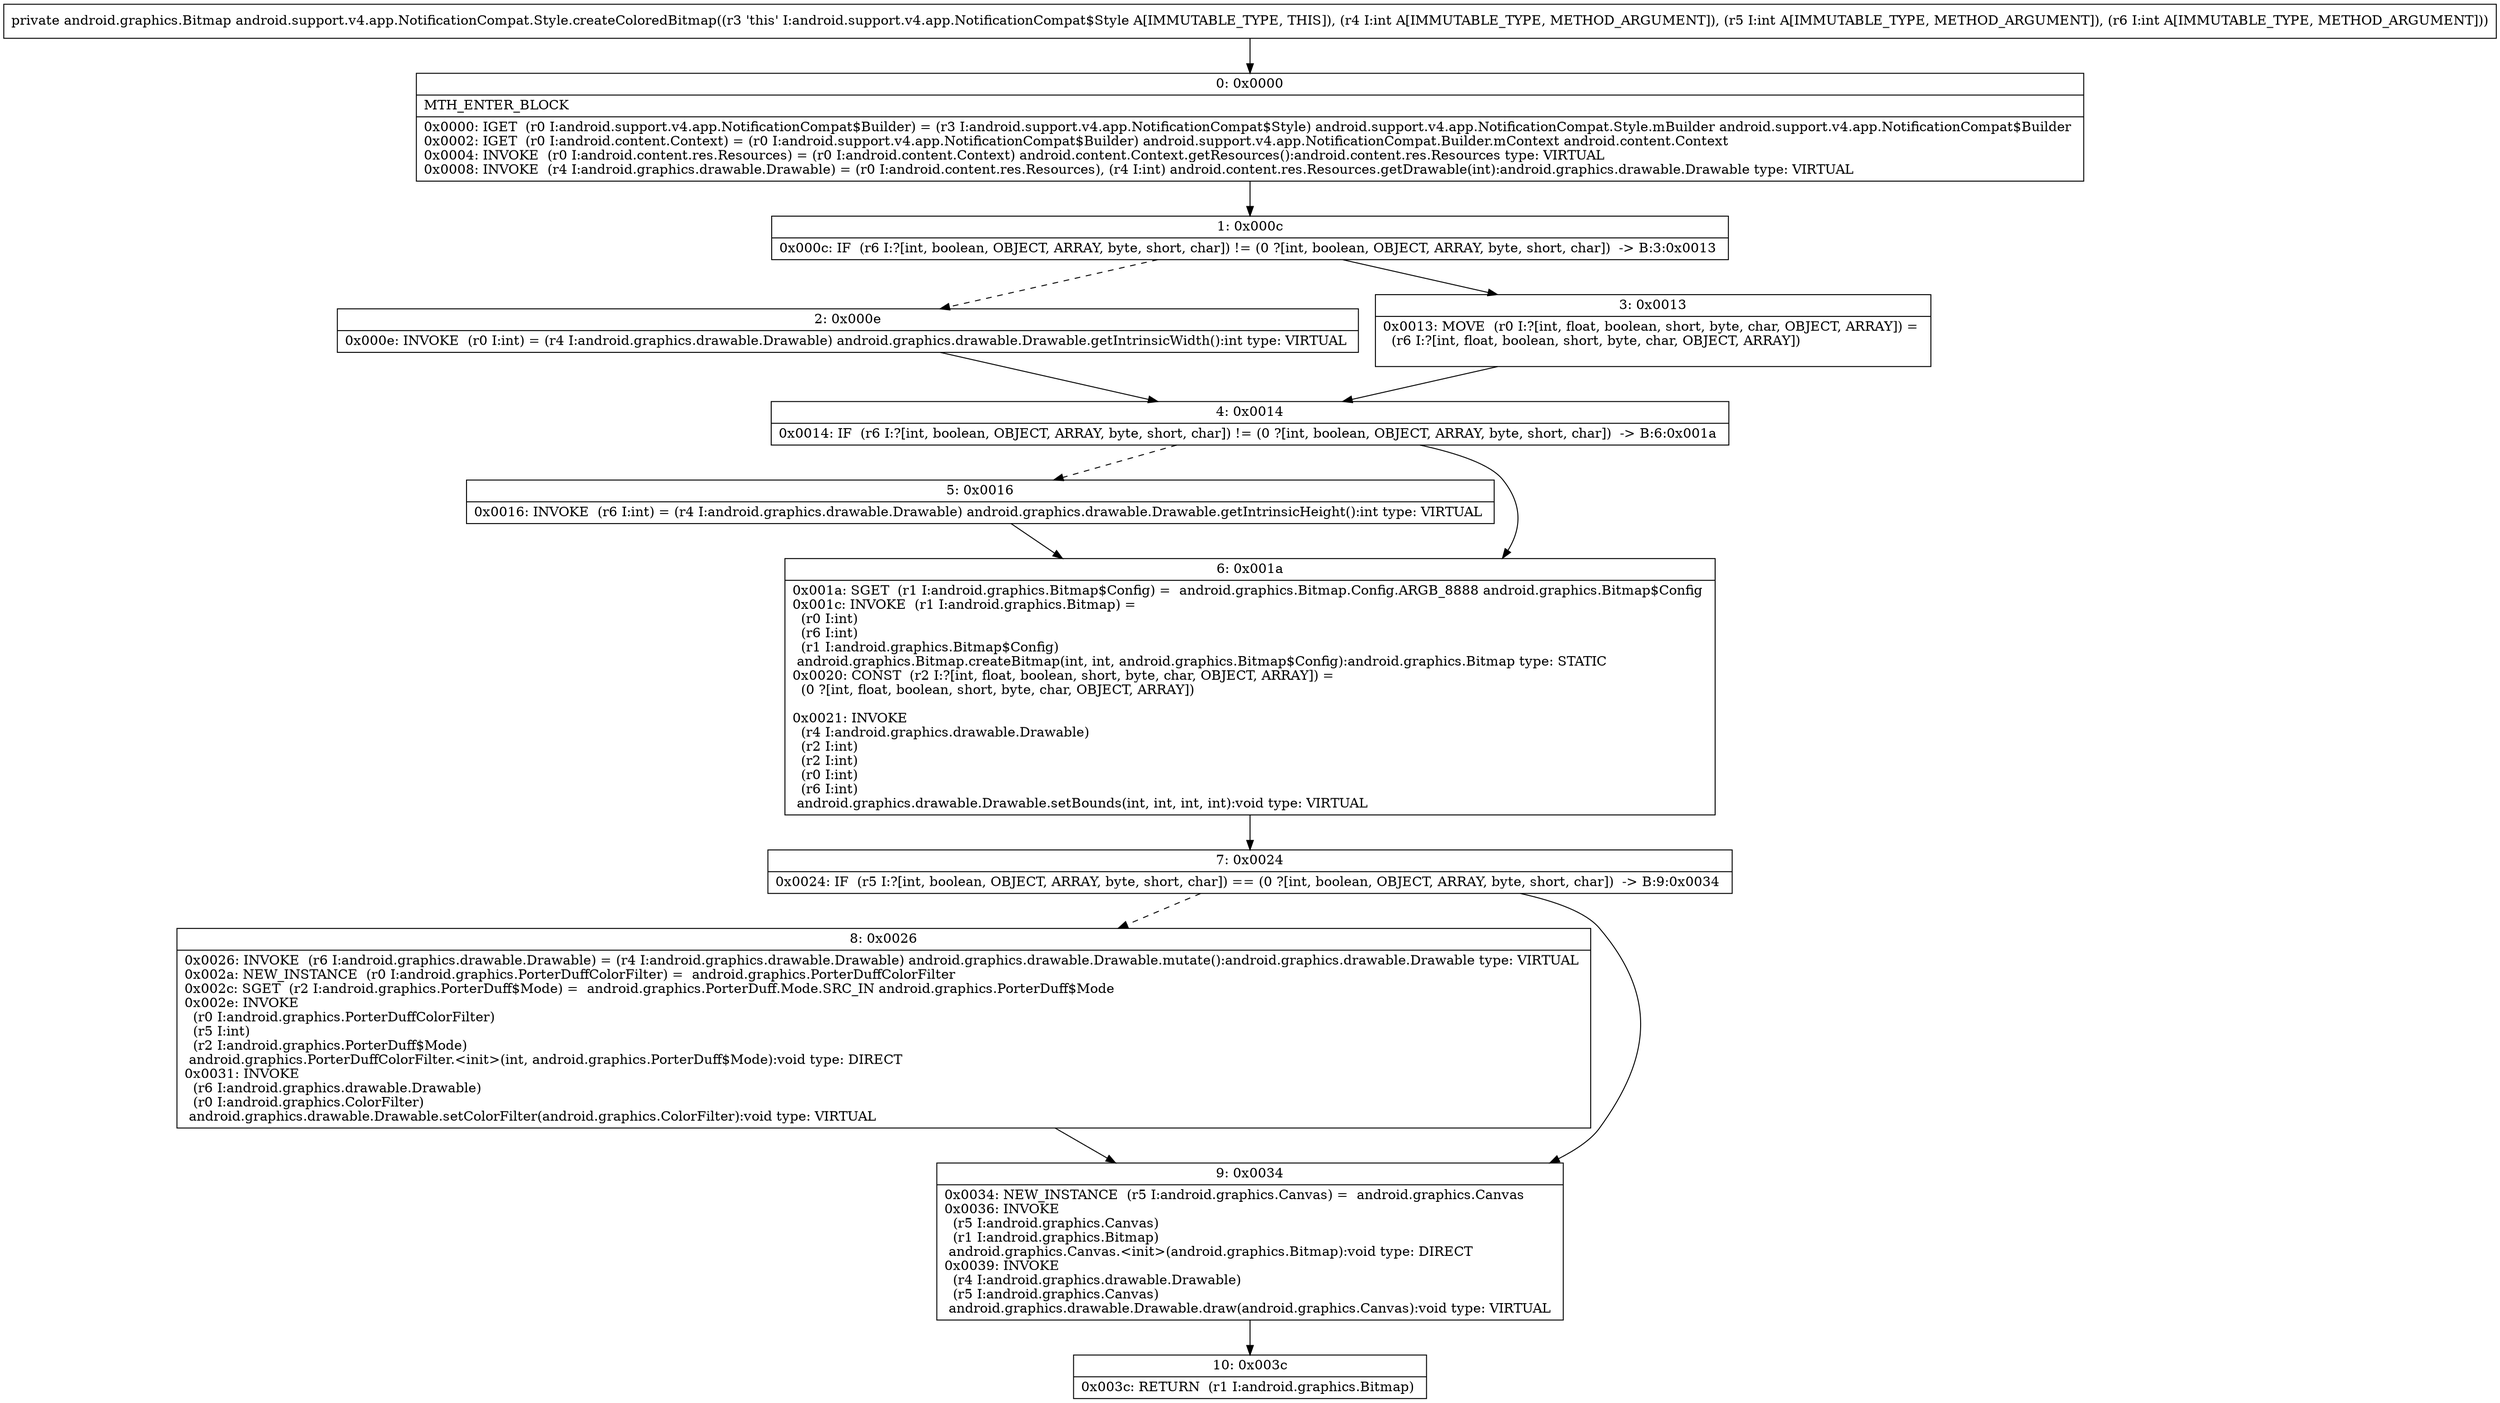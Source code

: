 digraph "CFG forandroid.support.v4.app.NotificationCompat.Style.createColoredBitmap(III)Landroid\/graphics\/Bitmap;" {
Node_0 [shape=record,label="{0\:\ 0x0000|MTH_ENTER_BLOCK\l|0x0000: IGET  (r0 I:android.support.v4.app.NotificationCompat$Builder) = (r3 I:android.support.v4.app.NotificationCompat$Style) android.support.v4.app.NotificationCompat.Style.mBuilder android.support.v4.app.NotificationCompat$Builder \l0x0002: IGET  (r0 I:android.content.Context) = (r0 I:android.support.v4.app.NotificationCompat$Builder) android.support.v4.app.NotificationCompat.Builder.mContext android.content.Context \l0x0004: INVOKE  (r0 I:android.content.res.Resources) = (r0 I:android.content.Context) android.content.Context.getResources():android.content.res.Resources type: VIRTUAL \l0x0008: INVOKE  (r4 I:android.graphics.drawable.Drawable) = (r0 I:android.content.res.Resources), (r4 I:int) android.content.res.Resources.getDrawable(int):android.graphics.drawable.Drawable type: VIRTUAL \l}"];
Node_1 [shape=record,label="{1\:\ 0x000c|0x000c: IF  (r6 I:?[int, boolean, OBJECT, ARRAY, byte, short, char]) != (0 ?[int, boolean, OBJECT, ARRAY, byte, short, char])  \-\> B:3:0x0013 \l}"];
Node_2 [shape=record,label="{2\:\ 0x000e|0x000e: INVOKE  (r0 I:int) = (r4 I:android.graphics.drawable.Drawable) android.graphics.drawable.Drawable.getIntrinsicWidth():int type: VIRTUAL \l}"];
Node_3 [shape=record,label="{3\:\ 0x0013|0x0013: MOVE  (r0 I:?[int, float, boolean, short, byte, char, OBJECT, ARRAY]) = \l  (r6 I:?[int, float, boolean, short, byte, char, OBJECT, ARRAY])\l \l}"];
Node_4 [shape=record,label="{4\:\ 0x0014|0x0014: IF  (r6 I:?[int, boolean, OBJECT, ARRAY, byte, short, char]) != (0 ?[int, boolean, OBJECT, ARRAY, byte, short, char])  \-\> B:6:0x001a \l}"];
Node_5 [shape=record,label="{5\:\ 0x0016|0x0016: INVOKE  (r6 I:int) = (r4 I:android.graphics.drawable.Drawable) android.graphics.drawable.Drawable.getIntrinsicHeight():int type: VIRTUAL \l}"];
Node_6 [shape=record,label="{6\:\ 0x001a|0x001a: SGET  (r1 I:android.graphics.Bitmap$Config) =  android.graphics.Bitmap.Config.ARGB_8888 android.graphics.Bitmap$Config \l0x001c: INVOKE  (r1 I:android.graphics.Bitmap) = \l  (r0 I:int)\l  (r6 I:int)\l  (r1 I:android.graphics.Bitmap$Config)\l android.graphics.Bitmap.createBitmap(int, int, android.graphics.Bitmap$Config):android.graphics.Bitmap type: STATIC \l0x0020: CONST  (r2 I:?[int, float, boolean, short, byte, char, OBJECT, ARRAY]) = \l  (0 ?[int, float, boolean, short, byte, char, OBJECT, ARRAY])\l \l0x0021: INVOKE  \l  (r4 I:android.graphics.drawable.Drawable)\l  (r2 I:int)\l  (r2 I:int)\l  (r0 I:int)\l  (r6 I:int)\l android.graphics.drawable.Drawable.setBounds(int, int, int, int):void type: VIRTUAL \l}"];
Node_7 [shape=record,label="{7\:\ 0x0024|0x0024: IF  (r5 I:?[int, boolean, OBJECT, ARRAY, byte, short, char]) == (0 ?[int, boolean, OBJECT, ARRAY, byte, short, char])  \-\> B:9:0x0034 \l}"];
Node_8 [shape=record,label="{8\:\ 0x0026|0x0026: INVOKE  (r6 I:android.graphics.drawable.Drawable) = (r4 I:android.graphics.drawable.Drawable) android.graphics.drawable.Drawable.mutate():android.graphics.drawable.Drawable type: VIRTUAL \l0x002a: NEW_INSTANCE  (r0 I:android.graphics.PorterDuffColorFilter) =  android.graphics.PorterDuffColorFilter \l0x002c: SGET  (r2 I:android.graphics.PorterDuff$Mode) =  android.graphics.PorterDuff.Mode.SRC_IN android.graphics.PorterDuff$Mode \l0x002e: INVOKE  \l  (r0 I:android.graphics.PorterDuffColorFilter)\l  (r5 I:int)\l  (r2 I:android.graphics.PorterDuff$Mode)\l android.graphics.PorterDuffColorFilter.\<init\>(int, android.graphics.PorterDuff$Mode):void type: DIRECT \l0x0031: INVOKE  \l  (r6 I:android.graphics.drawable.Drawable)\l  (r0 I:android.graphics.ColorFilter)\l android.graphics.drawable.Drawable.setColorFilter(android.graphics.ColorFilter):void type: VIRTUAL \l}"];
Node_9 [shape=record,label="{9\:\ 0x0034|0x0034: NEW_INSTANCE  (r5 I:android.graphics.Canvas) =  android.graphics.Canvas \l0x0036: INVOKE  \l  (r5 I:android.graphics.Canvas)\l  (r1 I:android.graphics.Bitmap)\l android.graphics.Canvas.\<init\>(android.graphics.Bitmap):void type: DIRECT \l0x0039: INVOKE  \l  (r4 I:android.graphics.drawable.Drawable)\l  (r5 I:android.graphics.Canvas)\l android.graphics.drawable.Drawable.draw(android.graphics.Canvas):void type: VIRTUAL \l}"];
Node_10 [shape=record,label="{10\:\ 0x003c|0x003c: RETURN  (r1 I:android.graphics.Bitmap) \l}"];
MethodNode[shape=record,label="{private android.graphics.Bitmap android.support.v4.app.NotificationCompat.Style.createColoredBitmap((r3 'this' I:android.support.v4.app.NotificationCompat$Style A[IMMUTABLE_TYPE, THIS]), (r4 I:int A[IMMUTABLE_TYPE, METHOD_ARGUMENT]), (r5 I:int A[IMMUTABLE_TYPE, METHOD_ARGUMENT]), (r6 I:int A[IMMUTABLE_TYPE, METHOD_ARGUMENT])) }"];
MethodNode -> Node_0;
Node_0 -> Node_1;
Node_1 -> Node_2[style=dashed];
Node_1 -> Node_3;
Node_2 -> Node_4;
Node_3 -> Node_4;
Node_4 -> Node_5[style=dashed];
Node_4 -> Node_6;
Node_5 -> Node_6;
Node_6 -> Node_7;
Node_7 -> Node_8[style=dashed];
Node_7 -> Node_9;
Node_8 -> Node_9;
Node_9 -> Node_10;
}

